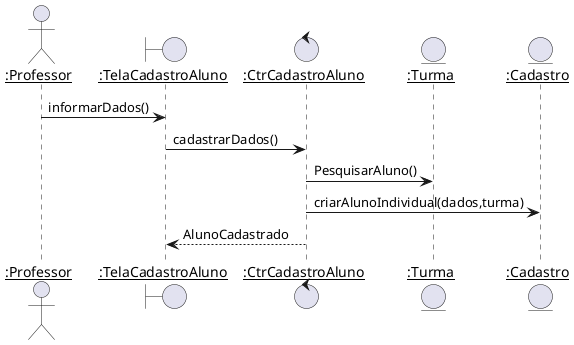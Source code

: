 @startuml adcionar_aluno
skinparam sequenceParticipant underline

actor ":Professor" as Professor
boundary ":TelaCadastroAluno" as TelaCadastroAluno
control ":CtrCadastroAluno" as CtrCadastroAluno
entity ":Turma" as Turma
entity ":Cadastro" as Cadastro

Professor -> TelaCadastroAluno : informarDados()
TelaCadastroAluno -> CtrCadastroAluno : cadastrarDados()
CtrCadastroAluno -> Turma : PesquisarAluno()
CtrCadastroAluno -> Cadastro : criarAlunoIndividual(dados,turma)
CtrCadastroAluno --> TelaCadastroAluno : AlunoCadastrado

@enduml